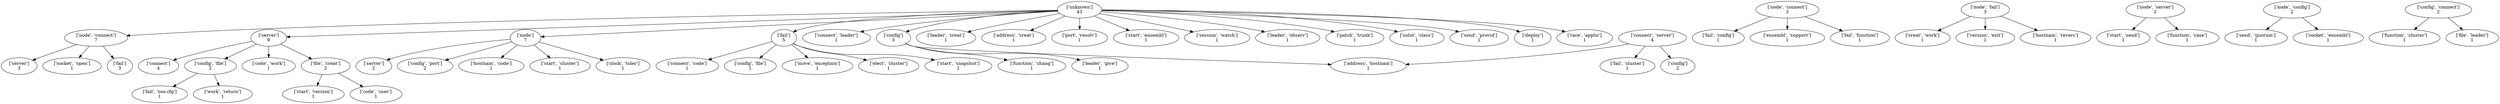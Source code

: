 strict digraph  {
	"['unknown']
43" -> "['node', 'connect']
7";
	"['unknown']
43" -> "['server']
9";
	"['unknown']
43" -> "['node']
7";
	"['unknown']
43" -> "['fail']
5";
	"['unknown']
43" -> "['connect', 'leader']
1";
	"['unknown']
43" -> "['config']
3";
	"['unknown']
43" -> "['leader', 'creat']
1";
	"['unknown']
43" -> "['address', 'creat']
1";
	"['unknown']
43" -> "['port', 'resolv']
1";
	"['unknown']
43" -> "['start', 'ensembl']
1";
	"['unknown']
43" -> "['session', 'watch']
1";
	"['unknown']
43" -> "['leader', 'observ']
1";
	"['unknown']
43" -> "['patch', 'trunk']
1";
	"['unknown']
43" -> "['solut', 'class']
1";
	"['unknown']
43" -> "['send', 'provid']
1";
	"['unknown']
43" -> "['deploy']
1";
	"['unknown']
43" -> "['race', 'applic']
1";
	"['node', 'connect']
7" -> "['server']
3";
	"['node', 'connect']
7" -> "['socket', 'open']
1";
	"['node', 'connect']
7" -> "['fail']
3";
	"['server']
9" -> "['connect']
4";
	"['server']
9" -> "['config', 'file']
2";
	"['server']
9" -> "['code', 'work']
1";
	"['server']
9" -> "['file', 'creat']
2";
	"['node']
7" -> "['server']
2";
	"['node']
7" -> "['config', 'port']
2";
	"['node']
7" -> "['hostnam', 'code']
1";
	"['node']
7" -> "['start', 'cluster']
1";
	"['node']
7" -> "['clock', 'toler']
1";
	"['fail']
5" -> "['connect', 'code']
1";
	"['fail']
5" -> "['config', 'file']
1";
	"['fail']
5" -> "['move', 'exception']
1";
	"['fail']
5" -> "['elect', 'cluster']
1";
	"['fail']
5" -> "['start', 'snapshot']
1";
	"['config']
3" -> "['address', 'hostnam']
1";
	"['config']
3" -> "['function', 'chang']
1";
	"['config']
3" -> "['leader', 'give']
1";
	"['config', 'file']
2" -> "['fail', 'zoo.cfg']
1";
	"['config', 'file']
2" -> "['work', 'return']
1";
	"['file', 'creat']
2" -> "['start', 'version']
1";
	"['file', 'creat']
2" -> "['code', 'user']
1";
	"['node', 'connect']
3" -> "['fail', 'config']
1";
	"['node', 'connect']
3" -> "['ensembl', 'support']
1";
	"['node', 'connect']
3" -> "['fail', 'function']
1";
	"['node', 'fail']
3" -> "['creat', 'work']
1";
	"['node', 'fail']
3" -> "['version', 'exit']
1";
	"['node', 'fail']
3" -> "['hostnam', 'revers']
1";
	"['connect', 'server']
4" -> "['address', 'hostnam']
1";
	"['connect', 'server']
4" -> "['fail', 'cluster']
1";
	"['connect', 'server']
4" -> "['config']
2";
	"['node', 'server']
2" -> "['start', 'send']
1";
	"['node', 'server']
2" -> "['function', 'case']
1";
	"['node', 'config']
2" -> "['send', 'quorum']
1";
	"['node', 'config']
2" -> "['socket', 'ensembl']
1";
	"['config', 'connect']
2" -> "['function', 'cluster']
1";
	"['config', 'connect']
2" -> "['file', 'leader']
1";
}
